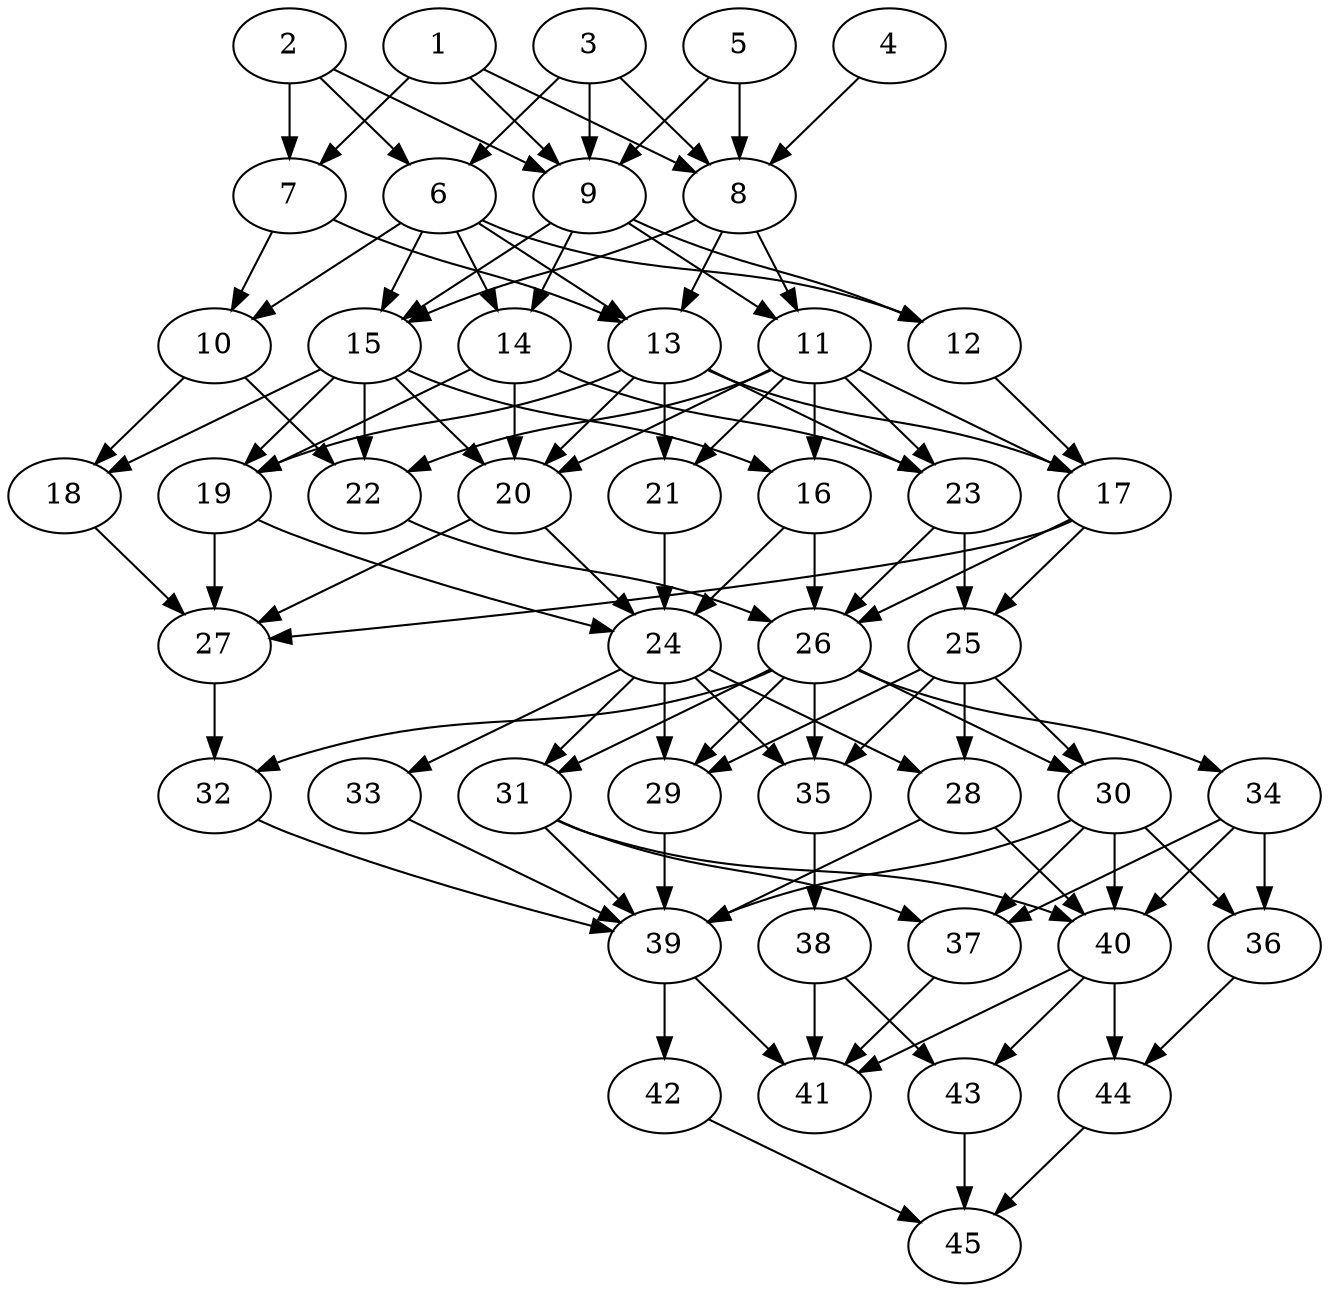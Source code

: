 // DAG automatically generated by daggen at Thu Oct  3 14:07:23 2019
// ./daggen --dot -n 45 --ccr 0.3 --fat 0.5 --regular 0.5 --density 0.7 --mindata 5242880 --maxdata 52428800 
digraph G {
  1 [size="83722240", alpha="0.16", expect_size="25116672"] 
  1 -> 7 [size ="25116672"]
  1 -> 8 [size ="25116672"]
  1 -> 9 [size ="25116672"]
  2 [size="33727147", alpha="0.05", expect_size="10118144"] 
  2 -> 6 [size ="10118144"]
  2 -> 7 [size ="10118144"]
  2 -> 9 [size ="10118144"]
  3 [size="33378987", alpha="0.13", expect_size="10013696"] 
  3 -> 6 [size ="10013696"]
  3 -> 8 [size ="10013696"]
  3 -> 9 [size ="10013696"]
  4 [size="151825067", alpha="0.05", expect_size="45547520"] 
  4 -> 8 [size ="45547520"]
  5 [size="130109440", alpha="0.03", expect_size="39032832"] 
  5 -> 8 [size ="39032832"]
  5 -> 9 [size ="39032832"]
  6 [size="49537707", alpha="0.12", expect_size="14861312"] 
  6 -> 10 [size ="14861312"]
  6 -> 12 [size ="14861312"]
  6 -> 13 [size ="14861312"]
  6 -> 14 [size ="14861312"]
  6 -> 15 [size ="14861312"]
  7 [size="31156907", alpha="0.13", expect_size="9347072"] 
  7 -> 10 [size ="9347072"]
  7 -> 13 [size ="9347072"]
  8 [size="131604480", alpha="0.17", expect_size="39481344"] 
  8 -> 11 [size ="39481344"]
  8 -> 13 [size ="39481344"]
  8 -> 15 [size ="39481344"]
  9 [size="72659627", alpha="0.02", expect_size="21797888"] 
  9 -> 11 [size ="21797888"]
  9 -> 12 [size ="21797888"]
  9 -> 14 [size ="21797888"]
  9 -> 15 [size ="21797888"]
  10 [size="63590400", alpha="0.06", expect_size="19077120"] 
  10 -> 18 [size ="19077120"]
  10 -> 22 [size ="19077120"]
  11 [size="34123093", alpha="0.02", expect_size="10236928"] 
  11 -> 16 [size ="10236928"]
  11 -> 17 [size ="10236928"]
  11 -> 20 [size ="10236928"]
  11 -> 21 [size ="10236928"]
  11 -> 22 [size ="10236928"]
  11 -> 23 [size ="10236928"]
  12 [size="160897707", alpha="0.16", expect_size="48269312"] 
  12 -> 17 [size ="48269312"]
  13 [size="42697387", alpha="0.15", expect_size="12809216"] 
  13 -> 17 [size ="12809216"]
  13 -> 19 [size ="12809216"]
  13 -> 20 [size ="12809216"]
  13 -> 21 [size ="12809216"]
  13 -> 23 [size ="12809216"]
  14 [size="145991680", alpha="0.11", expect_size="43797504"] 
  14 -> 19 [size ="43797504"]
  14 -> 20 [size ="43797504"]
  14 -> 23 [size ="43797504"]
  15 [size="28996267", alpha="0.12", expect_size="8698880"] 
  15 -> 16 [size ="8698880"]
  15 -> 18 [size ="8698880"]
  15 -> 19 [size ="8698880"]
  15 -> 20 [size ="8698880"]
  15 -> 22 [size ="8698880"]
  16 [size="49476267", alpha="0.01", expect_size="14842880"] 
  16 -> 24 [size ="14842880"]
  16 -> 26 [size ="14842880"]
  17 [size="145203200", alpha="0.14", expect_size="43560960"] 
  17 -> 25 [size ="43560960"]
  17 -> 26 [size ="43560960"]
  17 -> 27 [size ="43560960"]
  18 [size="88320000", alpha="0.18", expect_size="26496000"] 
  18 -> 27 [size ="26496000"]
  19 [size="67768320", alpha="0.19", expect_size="20330496"] 
  19 -> 24 [size ="20330496"]
  19 -> 27 [size ="20330496"]
  20 [size="86336853", alpha="0.09", expect_size="25901056"] 
  20 -> 24 [size ="25901056"]
  20 -> 27 [size ="25901056"]
  21 [size="132379307", alpha="0.08", expect_size="39713792"] 
  21 -> 24 [size ="39713792"]
  22 [size="144848213", alpha="0.09", expect_size="43454464"] 
  22 -> 26 [size ="43454464"]
  23 [size="110428160", alpha="0.12", expect_size="33128448"] 
  23 -> 25 [size ="33128448"]
  23 -> 26 [size ="33128448"]
  24 [size="74857813", alpha="0.13", expect_size="22457344"] 
  24 -> 28 [size ="22457344"]
  24 -> 29 [size ="22457344"]
  24 -> 31 [size ="22457344"]
  24 -> 33 [size ="22457344"]
  24 -> 35 [size ="22457344"]
  25 [size="162563413", alpha="0.07", expect_size="48769024"] 
  25 -> 28 [size ="48769024"]
  25 -> 29 [size ="48769024"]
  25 -> 30 [size ="48769024"]
  25 -> 35 [size ="48769024"]
  26 [size="97768107", alpha="0.06", expect_size="29330432"] 
  26 -> 29 [size ="29330432"]
  26 -> 30 [size ="29330432"]
  26 -> 31 [size ="29330432"]
  26 -> 32 [size ="29330432"]
  26 -> 34 [size ="29330432"]
  26 -> 35 [size ="29330432"]
  27 [size="102929067", alpha="0.06", expect_size="30878720"] 
  27 -> 32 [size ="30878720"]
  28 [size="58453333", alpha="0.01", expect_size="17536000"] 
  28 -> 39 [size ="17536000"]
  28 -> 40 [size ="17536000"]
  29 [size="41891840", alpha="0.03", expect_size="12567552"] 
  29 -> 39 [size ="12567552"]
  30 [size="32081920", alpha="0.10", expect_size="9624576"] 
  30 -> 36 [size ="9624576"]
  30 -> 37 [size ="9624576"]
  30 -> 39 [size ="9624576"]
  30 -> 40 [size ="9624576"]
  31 [size="105379840", alpha="0.00", expect_size="31613952"] 
  31 -> 37 [size ="31613952"]
  31 -> 39 [size ="31613952"]
  31 -> 40 [size ="31613952"]
  32 [size="170748587", alpha="0.08", expect_size="51224576"] 
  32 -> 39 [size ="51224576"]
  33 [size="87149227", alpha="0.19", expect_size="26144768"] 
  33 -> 39 [size ="26144768"]
  34 [size="27781120", alpha="0.07", expect_size="8334336"] 
  34 -> 36 [size ="8334336"]
  34 -> 37 [size ="8334336"]
  34 -> 40 [size ="8334336"]
  35 [size="126989653", alpha="0.16", expect_size="38096896"] 
  35 -> 38 [size ="38096896"]
  36 [size="25552213", alpha="0.09", expect_size="7665664"] 
  36 -> 44 [size ="7665664"]
  37 [size="70106453", alpha="0.19", expect_size="21031936"] 
  37 -> 41 [size ="21031936"]
  38 [size="117043200", alpha="0.17", expect_size="35112960"] 
  38 -> 41 [size ="35112960"]
  38 -> 43 [size ="35112960"]
  39 [size="123211093", alpha="0.02", expect_size="36963328"] 
  39 -> 41 [size ="36963328"]
  39 -> 42 [size ="36963328"]
  40 [size="143790080", alpha="0.15", expect_size="43137024"] 
  40 -> 41 [size ="43137024"]
  40 -> 43 [size ="43137024"]
  40 -> 44 [size ="43137024"]
  41 [size="67611307", alpha="0.03", expect_size="20283392"] 
  42 [size="68608000", alpha="0.08", expect_size="20582400"] 
  42 -> 45 [size ="20582400"]
  43 [size="132922027", alpha="0.04", expect_size="39876608"] 
  43 -> 45 [size ="39876608"]
  44 [size="128481280", alpha="0.07", expect_size="38544384"] 
  44 -> 45 [size ="38544384"]
  45 [size="26525013", alpha="0.09", expect_size="7957504"] 
}
